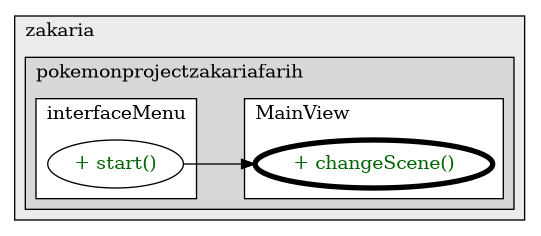@startuml

/' diagram meta data start
config=CallConfiguration;
{
  "rootMethod": "cesur.zakaria.pokemonprojectzakariafarih.vue.MainView#changeScene(Stage,String)",
  "projectClassification": {
    "searchMode": "OpenProject", // OpenProject, AllProjects
    "includedProjects": "",
    "pathEndKeywords": "*.impl",
    "isClientPath": "",
    "isClientName": "",
    "isTestPath": "",
    "isTestName": "",
    "isMappingPath": "",
    "isMappingName": "",
    "isDataAccessPath": "",
    "isDataAccessName": "",
    "isDataStructurePath": "",
    "isDataStructureName": "",
    "isInterfaceStructuresPath": "",
    "isInterfaceStructuresName": "",
    "isEntryPointPath": "",
    "isEntryPointName": "",
    "treatFinalFieldsAsMandatory": false
  },
  "graphRestriction": {
    "classPackageExcludeFilter": "",
    "classPackageIncludeFilter": "",
    "classNameExcludeFilter": "",
    "classNameIncludeFilter": "",
    "methodNameExcludeFilter": "",
    "methodNameIncludeFilter": "",
    "removeByInheritance": "", // inheritance/annotation based filtering is done in a second step
    "removeByAnnotation": "",
    "removeByClassPackage": "", // cleanup the graph after inheritance/annotation based filtering is done
    "removeByClassName": "",
    "cutMappings": false,
    "cutEnum": true,
    "cutTests": true,
    "cutClient": true,
    "cutDataAccess": true,
    "cutInterfaceStructures": true,
    "cutDataStructures": true,
    "cutGetterAndSetter": true,
    "cutConstructors": true
  },
  "graphTraversal": {
    "forwardDepth": 3,
    "backwardDepth": 3,
    "classPackageExcludeFilter": "",
    "classPackageIncludeFilter": "",
    "classNameExcludeFilter": "",
    "classNameIncludeFilter": "",
    "methodNameExcludeFilter": "",
    "methodNameIncludeFilter": "",
    "hideMappings": false,
    "hideDataStructures": false,
    "hidePrivateMethods": true,
    "hideInterfaceCalls": true, // indirection: implementation -> interface (is hidden) -> implementation
    "onlyShowApplicationEntryPoints": false, // root node is included
    "useMethodCallsForStructureDiagram": "ForwardOnly" // ForwardOnly, BothDirections, No
  },
  "details": {
    "aggregation": "GroupByClass", // ByClass, GroupByClass, None
    "showMethodParametersTypes": false,
    "showMethodParametersNames": false,
    "showMethodReturnType": false,
    "showPackageLevels": 2,
    "showCallOrder": false,
    "edgeMode": "MethodsOnly", // TypesOnly, MethodsOnly, TypesAndMethods, MethodsAndDirectTypeUsage
    "showDetailedClassStructure": false
  },
  "rootClass": "cesur.zakaria.pokemonprojectzakariafarih.vue.MainView",
  "extensionCallbackMethod": "" // qualified.class.name#methodName - signature: public static String method(String)
}
diagram meta data end '/



digraph g {
    rankdir="LR"
    splines=polyline
    

'nodes 
subgraph cluster_514853587 { 
   	label=zakaria
	labeljust=l
	fillcolor="#ececec"
	style=filled
   
   subgraph cluster_854788272 { 
   	label=pokemonprojectzakariafarih
	labeljust=l
	fillcolor="#d8d8d8"
	style=filled
   
   subgraph cluster_1215338158 { 
   	label=interfaceMenu
	labeljust=l
	fillcolor=white
	style=filled
   
   interfaceMenu1365215880XXXstart80204510[
	label="+ start()"
	style=filled
	fillcolor=white
	tooltip="interfaceMenu

null"
	fontcolor=darkgreen
];
} 

subgraph cluster_819571516 { 
   	label=MainView
	labeljust=l
	fillcolor=white
	style=filled
   
   MainView1365215880XXXchangeScene266567555[
	label="+ changeScene()"
	style=filled
	fillcolor=white
	tooltip="MainView

&#10;	  Changes the scene of the current stage to the scene loaded from the specified FXML file.&#10;	 &#10;	  @param currentStage The current stage whose scene will be changed.&#10;	  @param fxml The path to the FXML file for the new scene.&#10;	  @throws IOException If an error occurs while loading the FXML file.&#10;	 "
	penwidth=4
	fontcolor=darkgreen
];
} 
} 
} 

'edges    
interfaceMenu1365215880XXXstart80204510 -> MainView1365215880XXXchangeScene266567555;
    
}
@enduml